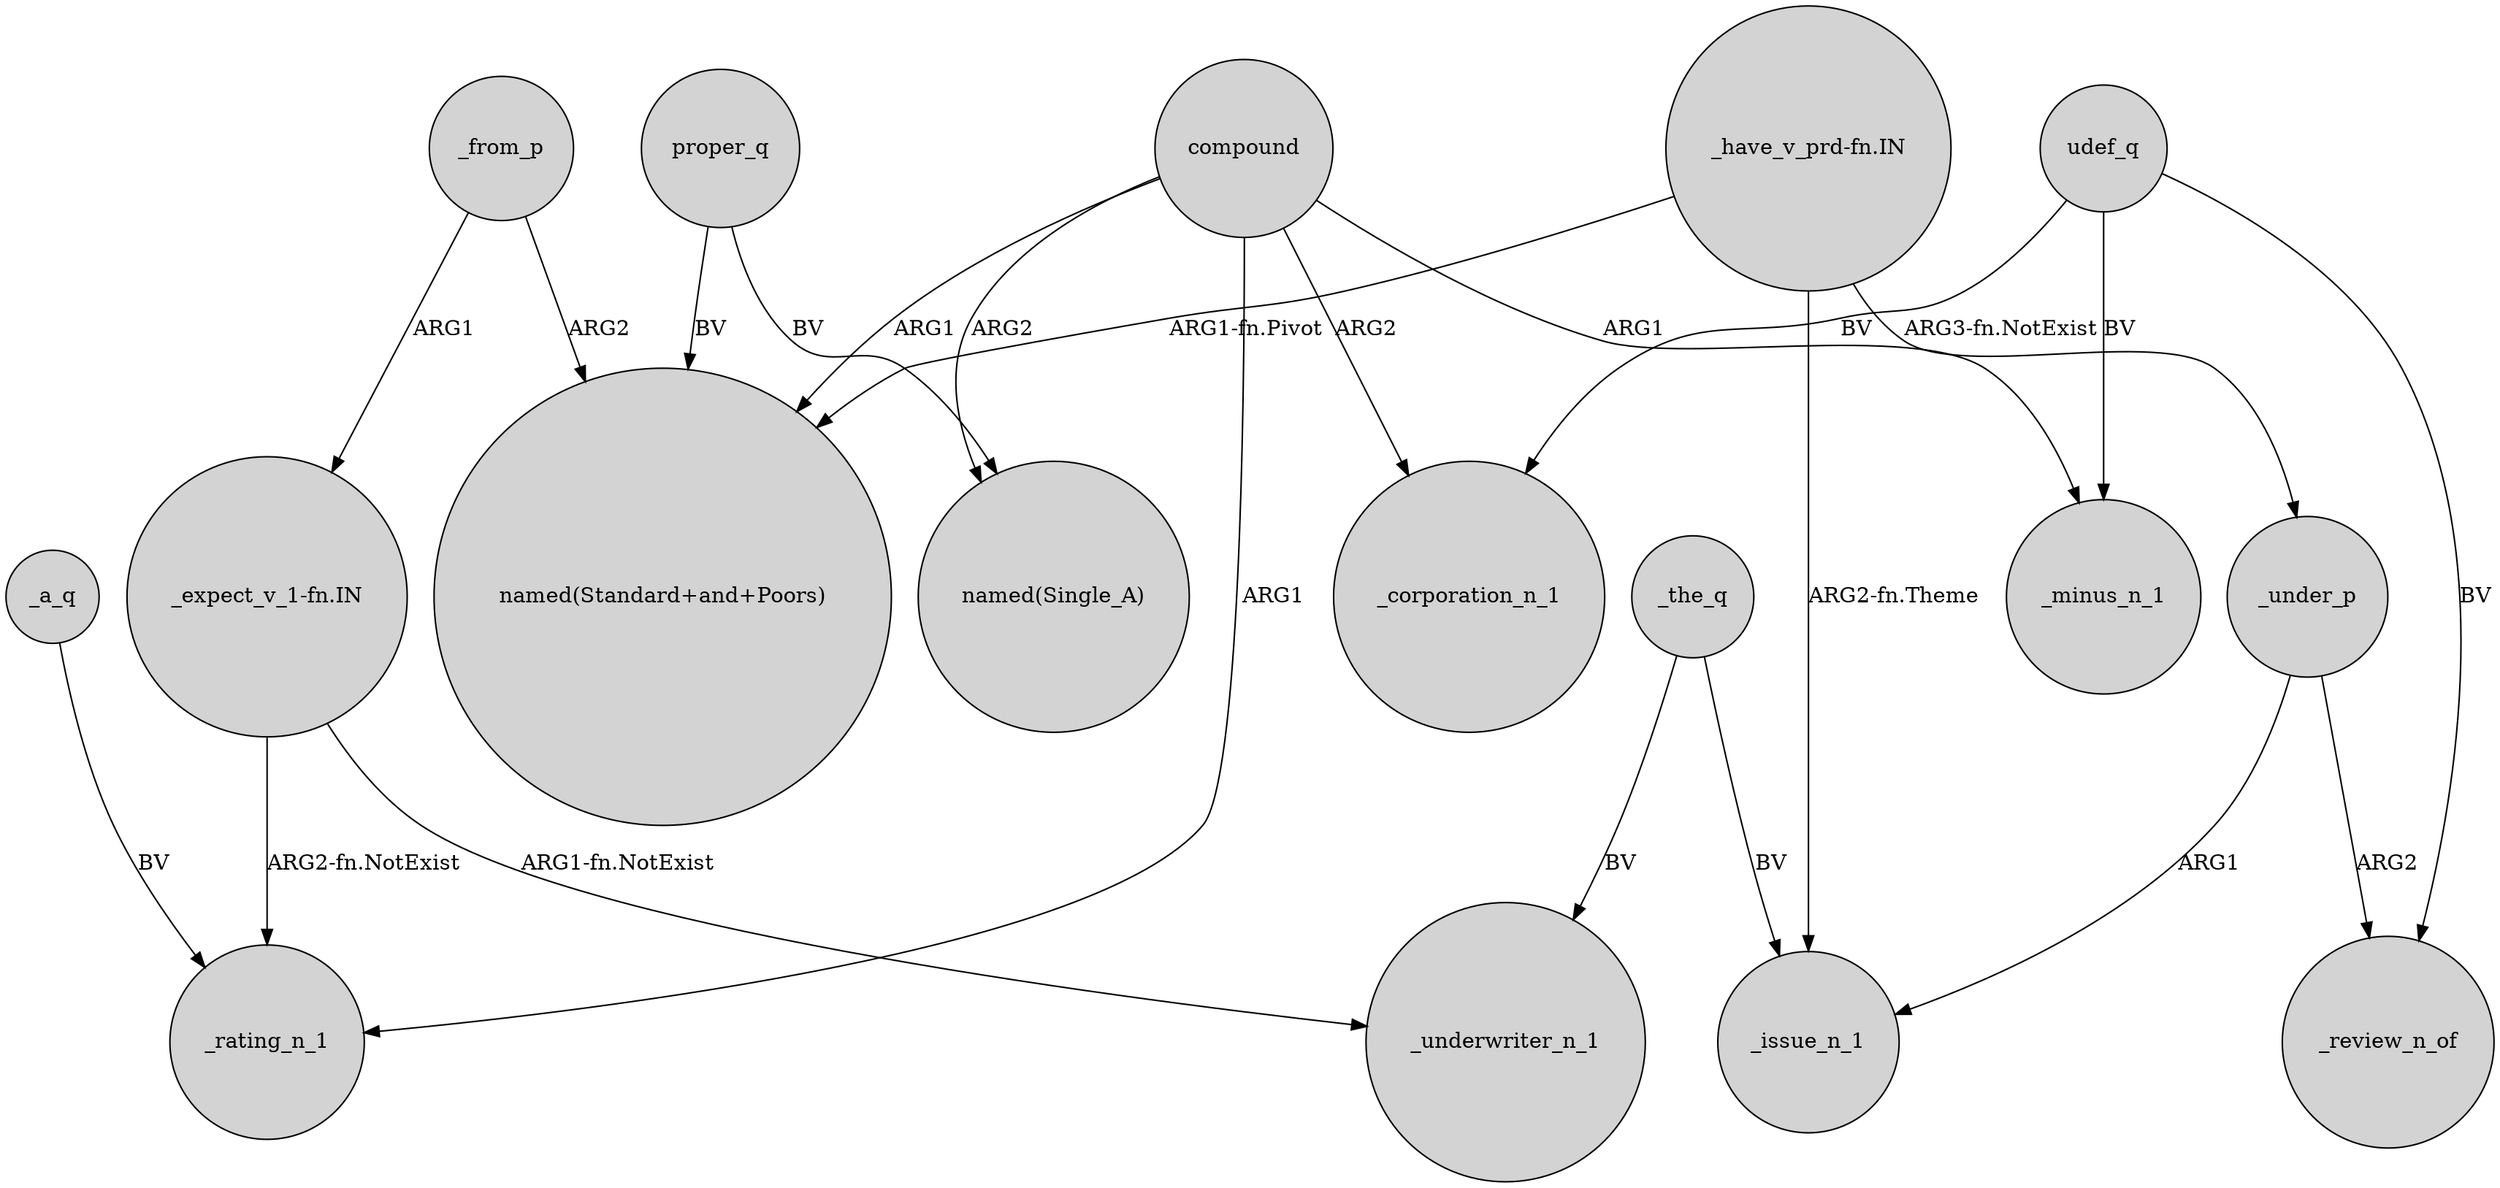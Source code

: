 digraph {
	node [shape=circle style=filled]
	"_expect_v_1-fn.IN" -> _rating_n_1 [label="ARG2-fn.NotExist"]
	_from_p -> "named(Standard+and+Poors)" [label=ARG2]
	compound -> "named(Single_A)" [label=ARG2]
	"_have_v_prd-fn.IN" -> "named(Standard+and+Poors)" [label="ARG1-fn.Pivot"]
	_a_q -> _rating_n_1 [label=BV]
	compound -> _corporation_n_1 [label=ARG2]
	_the_q -> _underwriter_n_1 [label=BV]
	udef_q -> _review_n_of [label=BV]
	compound -> "named(Standard+and+Poors)" [label=ARG1]
	_under_p -> _issue_n_1 [label=ARG1]
	_the_q -> _issue_n_1 [label=BV]
	compound -> _minus_n_1 [label=ARG1]
	udef_q -> _corporation_n_1 [label=BV]
	compound -> _rating_n_1 [label=ARG1]
	"_have_v_prd-fn.IN" -> _issue_n_1 [label="ARG2-fn.Theme"]
	"_expect_v_1-fn.IN" -> _underwriter_n_1 [label="ARG1-fn.NotExist"]
	_from_p -> "_expect_v_1-fn.IN" [label=ARG1]
	"_have_v_prd-fn.IN" -> _under_p [label="ARG3-fn.NotExist"]
	proper_q -> "named(Standard+and+Poors)" [label=BV]
	_under_p -> _review_n_of [label=ARG2]
	udef_q -> _minus_n_1 [label=BV]
	proper_q -> "named(Single_A)" [label=BV]
}
